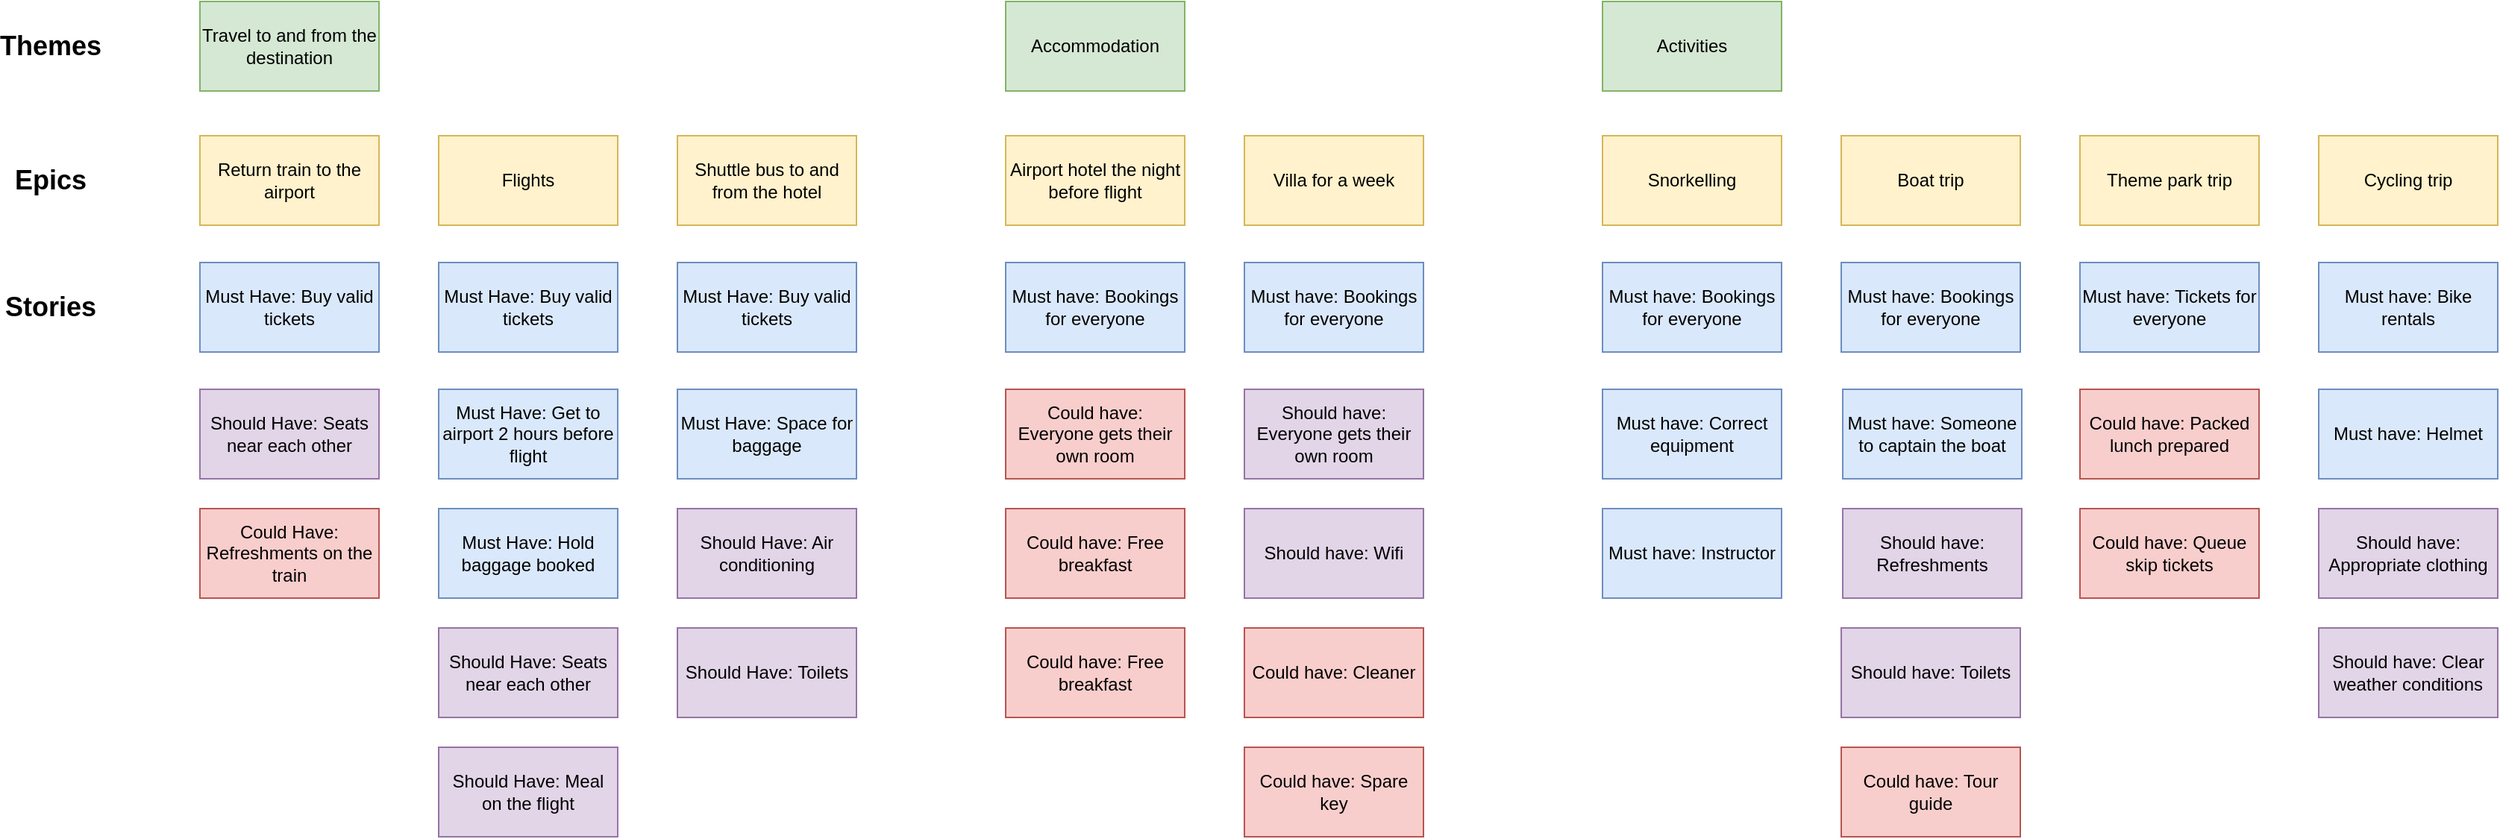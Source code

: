 <mxfile version="20.5.3" type="github">
  <diagram id="jdvD3QCwsG0guS_f39Rw" name="Page-1">
    <mxGraphModel dx="1609" dy="436" grid="1" gridSize="10" guides="1" tooltips="1" connect="1" arrows="1" fold="1" page="1" pageScale="1" pageWidth="827" pageHeight="1169" math="0" shadow="0">
      <root>
        <mxCell id="0" />
        <mxCell id="1" parent="0" />
        <mxCell id="llnS7eaoyS9hMUosrqZQ-1" value="Travel to and from the destination" style="rounded=0;whiteSpace=wrap;html=1;fillColor=#d5e8d4;strokeColor=#82b366;" vertex="1" parent="1">
          <mxGeometry x="80" y="80" width="120" height="60" as="geometry" />
        </mxCell>
        <mxCell id="llnS7eaoyS9hMUosrqZQ-2" value="Accommodation" style="rounded=0;whiteSpace=wrap;html=1;fillColor=#d5e8d4;strokeColor=#82b366;" vertex="1" parent="1">
          <mxGeometry x="620" y="80" width="120" height="60" as="geometry" />
        </mxCell>
        <mxCell id="llnS7eaoyS9hMUosrqZQ-3" value="Activities" style="rounded=0;whiteSpace=wrap;html=1;fillColor=#d5e8d4;strokeColor=#82b366;" vertex="1" parent="1">
          <mxGeometry x="1020" y="80" width="120" height="60" as="geometry" />
        </mxCell>
        <mxCell id="llnS7eaoyS9hMUosrqZQ-4" value="Themes" style="text;html=1;strokeColor=none;fillColor=none;align=center;verticalAlign=middle;whiteSpace=wrap;rounded=0;fontStyle=1;fontSize=18;" vertex="1" parent="1">
          <mxGeometry x="-50" y="95" width="60" height="30" as="geometry" />
        </mxCell>
        <mxCell id="llnS7eaoyS9hMUosrqZQ-5" value="&lt;font style=&quot;font-size: 12px;&quot;&gt;Return train to the airport&lt;/font&gt;" style="rounded=0;whiteSpace=wrap;html=1;fontSize=12;fillColor=#fff2cc;strokeColor=#d6b656;" vertex="1" parent="1">
          <mxGeometry x="80" y="170" width="120" height="60" as="geometry" />
        </mxCell>
        <mxCell id="llnS7eaoyS9hMUosrqZQ-6" value="Flights" style="rounded=0;whiteSpace=wrap;html=1;fontSize=12;fillColor=#fff2cc;strokeColor=#d6b656;" vertex="1" parent="1">
          <mxGeometry x="240" y="170" width="120" height="60" as="geometry" />
        </mxCell>
        <mxCell id="llnS7eaoyS9hMUosrqZQ-7" value="Airport hotel the night before flight" style="rounded=0;whiteSpace=wrap;html=1;fontSize=12;fillColor=#fff2cc;strokeColor=#d6b656;" vertex="1" parent="1">
          <mxGeometry x="620" y="170" width="120" height="60" as="geometry" />
        </mxCell>
        <mxCell id="llnS7eaoyS9hMUosrqZQ-8" value="Villa for a week" style="rounded=0;whiteSpace=wrap;html=1;fontSize=12;fillColor=#fff2cc;strokeColor=#d6b656;" vertex="1" parent="1">
          <mxGeometry x="780" y="170" width="120" height="60" as="geometry" />
        </mxCell>
        <mxCell id="llnS7eaoyS9hMUosrqZQ-9" value="Snorkelling" style="rounded=0;whiteSpace=wrap;html=1;fontSize=12;fillColor=#fff2cc;strokeColor=#d6b656;" vertex="1" parent="1">
          <mxGeometry x="1020" y="170" width="120" height="60" as="geometry" />
        </mxCell>
        <mxCell id="llnS7eaoyS9hMUosrqZQ-10" value="Boat trip" style="rounded=0;whiteSpace=wrap;html=1;fontSize=12;fillColor=#fff2cc;strokeColor=#d6b656;" vertex="1" parent="1">
          <mxGeometry x="1180" y="170" width="120" height="60" as="geometry" />
        </mxCell>
        <mxCell id="llnS7eaoyS9hMUosrqZQ-11" value="Theme park trip" style="rounded=0;whiteSpace=wrap;html=1;fontSize=12;fillColor=#fff2cc;strokeColor=#d6b656;" vertex="1" parent="1">
          <mxGeometry x="1340" y="170" width="120" height="60" as="geometry" />
        </mxCell>
        <mxCell id="llnS7eaoyS9hMUosrqZQ-12" value="Cycling trip" style="rounded=0;whiteSpace=wrap;html=1;fontSize=12;fillColor=#fff2cc;strokeColor=#d6b656;" vertex="1" parent="1">
          <mxGeometry x="1500" y="170" width="120" height="60" as="geometry" />
        </mxCell>
        <mxCell id="llnS7eaoyS9hMUosrqZQ-13" value="Epics" style="text;html=1;strokeColor=none;fillColor=none;align=center;verticalAlign=middle;whiteSpace=wrap;rounded=0;fontStyle=1;fontSize=18;" vertex="1" parent="1">
          <mxGeometry x="-50" y="185" width="60" height="30" as="geometry" />
        </mxCell>
        <mxCell id="llnS7eaoyS9hMUosrqZQ-14" value="Shuttle bus to and from the hotel" style="rounded=0;whiteSpace=wrap;html=1;fontSize=12;fillColor=#fff2cc;strokeColor=#d6b656;" vertex="1" parent="1">
          <mxGeometry x="400" y="170" width="120" height="60" as="geometry" />
        </mxCell>
        <mxCell id="llnS7eaoyS9hMUosrqZQ-15" value="Stories" style="text;html=1;strokeColor=none;fillColor=none;align=center;verticalAlign=middle;whiteSpace=wrap;rounded=0;fontStyle=1;fontSize=18;" vertex="1" parent="1">
          <mxGeometry x="-50" y="270" width="60" height="30" as="geometry" />
        </mxCell>
        <mxCell id="llnS7eaoyS9hMUosrqZQ-16" value="&lt;font style=&quot;font-size: 12px;&quot;&gt;Must Have: Buy valid tickets&lt;/font&gt;" style="rounded=0;whiteSpace=wrap;html=1;fontSize=12;fillColor=#dae8fc;strokeColor=#6c8ebf;" vertex="1" parent="1">
          <mxGeometry x="80" y="255" width="120" height="60" as="geometry" />
        </mxCell>
        <mxCell id="llnS7eaoyS9hMUosrqZQ-17" value="&lt;font style=&quot;font-size: 12px;&quot;&gt;Should Have: Seats near each other&lt;/font&gt;" style="rounded=0;whiteSpace=wrap;html=1;fontSize=12;fillColor=#e1d5e7;strokeColor=#9673a6;" vertex="1" parent="1">
          <mxGeometry x="80" y="340" width="120" height="60" as="geometry" />
        </mxCell>
        <mxCell id="llnS7eaoyS9hMUosrqZQ-18" value="&lt;font style=&quot;font-size: 12px;&quot;&gt;Could Have: Refreshments on the train&lt;/font&gt;" style="rounded=0;whiteSpace=wrap;html=1;fontSize=12;fillColor=#f8cecc;strokeColor=#b85450;" vertex="1" parent="1">
          <mxGeometry x="80" y="420" width="120" height="60" as="geometry" />
        </mxCell>
        <mxCell id="llnS7eaoyS9hMUosrqZQ-19" value="&lt;font style=&quot;font-size: 12px;&quot;&gt;Must Have: Buy valid tickets&lt;/font&gt;" style="rounded=0;whiteSpace=wrap;html=1;fontSize=12;fillColor=#dae8fc;strokeColor=#6c8ebf;" vertex="1" parent="1">
          <mxGeometry x="240" y="255" width="120" height="60" as="geometry" />
        </mxCell>
        <mxCell id="llnS7eaoyS9hMUosrqZQ-20" value="&lt;font style=&quot;font-size: 12px;&quot;&gt;Should Have: Seats near each other&lt;/font&gt;" style="rounded=0;whiteSpace=wrap;html=1;fontSize=12;fillColor=#e1d5e7;strokeColor=#9673a6;" vertex="1" parent="1">
          <mxGeometry x="240" y="500" width="120" height="60" as="geometry" />
        </mxCell>
        <mxCell id="llnS7eaoyS9hMUosrqZQ-21" value="&lt;font style=&quot;font-size: 12px;&quot;&gt;Must Have: Get to airport 2 hours before flight&lt;/font&gt;" style="rounded=0;whiteSpace=wrap;html=1;fontSize=12;fillColor=#dae8fc;strokeColor=#6c8ebf;" vertex="1" parent="1">
          <mxGeometry x="240" y="340" width="120" height="60" as="geometry" />
        </mxCell>
        <mxCell id="llnS7eaoyS9hMUosrqZQ-22" value="&lt;font style=&quot;font-size: 12px;&quot;&gt;Should Have: Meal on the flight&lt;/font&gt;" style="rounded=0;whiteSpace=wrap;html=1;fontSize=12;fillColor=#e1d5e7;strokeColor=#9673a6;" vertex="1" parent="1">
          <mxGeometry x="240" y="580" width="120" height="60" as="geometry" />
        </mxCell>
        <mxCell id="llnS7eaoyS9hMUosrqZQ-23" value="&lt;font style=&quot;font-size: 12px;&quot;&gt;Must Have: Hold baggage booked&lt;/font&gt;" style="rounded=0;whiteSpace=wrap;html=1;fontSize=12;fillColor=#dae8fc;strokeColor=#6c8ebf;" vertex="1" parent="1">
          <mxGeometry x="240" y="420" width="120" height="60" as="geometry" />
        </mxCell>
        <mxCell id="llnS7eaoyS9hMUosrqZQ-24" value="&lt;font style=&quot;font-size: 12px;&quot;&gt;Should Have: Air conditioning&lt;/font&gt;" style="rounded=0;whiteSpace=wrap;html=1;fontSize=12;fillColor=#e1d5e7;strokeColor=#9673a6;" vertex="1" parent="1">
          <mxGeometry x="400" y="420" width="120" height="60" as="geometry" />
        </mxCell>
        <mxCell id="llnS7eaoyS9hMUosrqZQ-25" value="&lt;font style=&quot;font-size: 12px;&quot;&gt;Must Have: Buy valid tickets&lt;/font&gt;" style="rounded=0;whiteSpace=wrap;html=1;fontSize=12;fillColor=#dae8fc;strokeColor=#6c8ebf;" vertex="1" parent="1">
          <mxGeometry x="400" y="255" width="120" height="60" as="geometry" />
        </mxCell>
        <mxCell id="llnS7eaoyS9hMUosrqZQ-26" value="&lt;font style=&quot;font-size: 12px;&quot;&gt;Should Have: Toilets&lt;/font&gt;" style="rounded=0;whiteSpace=wrap;html=1;fontSize=12;fillColor=#e1d5e7;strokeColor=#9673a6;" vertex="1" parent="1">
          <mxGeometry x="400" y="500" width="120" height="60" as="geometry" />
        </mxCell>
        <mxCell id="llnS7eaoyS9hMUosrqZQ-27" value="&lt;font style=&quot;font-size: 12px;&quot;&gt;Must Have: Space for baggage&lt;/font&gt;" style="rounded=0;whiteSpace=wrap;html=1;fontSize=12;fillColor=#dae8fc;strokeColor=#6c8ebf;" vertex="1" parent="1">
          <mxGeometry x="400" y="340" width="120" height="60" as="geometry" />
        </mxCell>
        <mxCell id="llnS7eaoyS9hMUosrqZQ-28" value="Must have: Bookings for everyone" style="rounded=0;whiteSpace=wrap;html=1;fontSize=12;fillColor=#dae8fc;strokeColor=#6c8ebf;" vertex="1" parent="1">
          <mxGeometry x="620" y="255" width="120" height="60" as="geometry" />
        </mxCell>
        <mxCell id="llnS7eaoyS9hMUosrqZQ-29" value="Could have: Everyone gets their own room" style="rounded=0;whiteSpace=wrap;html=1;fontSize=12;fillColor=#f8cecc;strokeColor=#b85450;" vertex="1" parent="1">
          <mxGeometry x="620" y="340" width="120" height="60" as="geometry" />
        </mxCell>
        <mxCell id="llnS7eaoyS9hMUosrqZQ-30" value="Could have: Free breakfast" style="rounded=0;whiteSpace=wrap;html=1;fontSize=12;fillColor=#f8cecc;strokeColor=#b85450;" vertex="1" parent="1">
          <mxGeometry x="620" y="420" width="120" height="60" as="geometry" />
        </mxCell>
        <mxCell id="llnS7eaoyS9hMUosrqZQ-31" value="Could have: Free breakfast" style="rounded=0;whiteSpace=wrap;html=1;fontSize=12;fillColor=#f8cecc;strokeColor=#b85450;" vertex="1" parent="1">
          <mxGeometry x="620" y="500" width="120" height="60" as="geometry" />
        </mxCell>
        <mxCell id="llnS7eaoyS9hMUosrqZQ-32" value="Must have: Bookings for everyone" style="rounded=0;whiteSpace=wrap;html=1;fontSize=12;fillColor=#dae8fc;strokeColor=#6c8ebf;" vertex="1" parent="1">
          <mxGeometry x="780" y="255" width="120" height="60" as="geometry" />
        </mxCell>
        <mxCell id="llnS7eaoyS9hMUosrqZQ-33" value="Should have: Everyone gets their own room" style="rounded=0;whiteSpace=wrap;html=1;fontSize=12;fillColor=#e1d5e7;strokeColor=#9673a6;" vertex="1" parent="1">
          <mxGeometry x="780" y="340" width="120" height="60" as="geometry" />
        </mxCell>
        <mxCell id="llnS7eaoyS9hMUosrqZQ-34" value="Should have: Wifi" style="rounded=0;whiteSpace=wrap;html=1;fontSize=12;fillColor=#e1d5e7;strokeColor=#9673a6;" vertex="1" parent="1">
          <mxGeometry x="780" y="420" width="120" height="60" as="geometry" />
        </mxCell>
        <mxCell id="llnS7eaoyS9hMUosrqZQ-35" value="Could have: Cleaner" style="rounded=0;whiteSpace=wrap;html=1;fontSize=12;fillColor=#f8cecc;strokeColor=#b85450;" vertex="1" parent="1">
          <mxGeometry x="780" y="500" width="120" height="60" as="geometry" />
        </mxCell>
        <mxCell id="llnS7eaoyS9hMUosrqZQ-36" value="Could have: Spare key" style="rounded=0;whiteSpace=wrap;html=1;fontSize=12;fillColor=#f8cecc;strokeColor=#b85450;" vertex="1" parent="1">
          <mxGeometry x="780" y="580" width="120" height="60" as="geometry" />
        </mxCell>
        <mxCell id="llnS7eaoyS9hMUosrqZQ-37" value="Must have: Bookings for everyone" style="rounded=0;whiteSpace=wrap;html=1;fontSize=12;fillColor=#dae8fc;strokeColor=#6c8ebf;" vertex="1" parent="1">
          <mxGeometry x="1020" y="255" width="120" height="60" as="geometry" />
        </mxCell>
        <mxCell id="llnS7eaoyS9hMUosrqZQ-38" value="Must have: Correct equipment" style="rounded=0;whiteSpace=wrap;html=1;fontSize=12;fillColor=#dae8fc;strokeColor=#6c8ebf;" vertex="1" parent="1">
          <mxGeometry x="1020" y="340" width="120" height="60" as="geometry" />
        </mxCell>
        <mxCell id="llnS7eaoyS9hMUosrqZQ-39" value="Must have: Instructor" style="rounded=0;whiteSpace=wrap;html=1;fontSize=12;fillColor=#dae8fc;strokeColor=#6c8ebf;" vertex="1" parent="1">
          <mxGeometry x="1020" y="420" width="120" height="60" as="geometry" />
        </mxCell>
        <mxCell id="llnS7eaoyS9hMUosrqZQ-40" value="Must have: Bookings for everyone" style="rounded=0;whiteSpace=wrap;html=1;fontSize=12;fillColor=#dae8fc;strokeColor=#6c8ebf;" vertex="1" parent="1">
          <mxGeometry x="1180" y="255" width="120" height="60" as="geometry" />
        </mxCell>
        <mxCell id="llnS7eaoyS9hMUosrqZQ-41" value="Must have: Someone to captain the boat" style="rounded=0;whiteSpace=wrap;html=1;fontSize=12;fillColor=#dae8fc;strokeColor=#6c8ebf;" vertex="1" parent="1">
          <mxGeometry x="1181" y="340" width="120" height="60" as="geometry" />
        </mxCell>
        <mxCell id="llnS7eaoyS9hMUosrqZQ-42" value="Should have: Refreshments" style="rounded=0;whiteSpace=wrap;html=1;fontSize=12;fillColor=#e1d5e7;strokeColor=#9673a6;" vertex="1" parent="1">
          <mxGeometry x="1181" y="420" width="120" height="60" as="geometry" />
        </mxCell>
        <mxCell id="llnS7eaoyS9hMUosrqZQ-43" value="Should have: Toilets" style="rounded=0;whiteSpace=wrap;html=1;fontSize=12;fillColor=#e1d5e7;strokeColor=#9673a6;" vertex="1" parent="1">
          <mxGeometry x="1180" y="500" width="120" height="60" as="geometry" />
        </mxCell>
        <mxCell id="llnS7eaoyS9hMUosrqZQ-44" value="Could have: Tour guide" style="rounded=0;whiteSpace=wrap;html=1;fontSize=12;fillColor=#f8cecc;strokeColor=#b85450;" vertex="1" parent="1">
          <mxGeometry x="1180" y="580" width="120" height="60" as="geometry" />
        </mxCell>
        <mxCell id="llnS7eaoyS9hMUosrqZQ-45" value="Must have: Tickets for everyone" style="rounded=0;whiteSpace=wrap;html=1;fontSize=12;fillColor=#dae8fc;strokeColor=#6c8ebf;" vertex="1" parent="1">
          <mxGeometry x="1340" y="255" width="120" height="60" as="geometry" />
        </mxCell>
        <mxCell id="llnS7eaoyS9hMUosrqZQ-46" value="Must have: Bike rentals" style="rounded=0;whiteSpace=wrap;html=1;fontSize=12;fillColor=#dae8fc;strokeColor=#6c8ebf;" vertex="1" parent="1">
          <mxGeometry x="1500" y="255" width="120" height="60" as="geometry" />
        </mxCell>
        <mxCell id="llnS7eaoyS9hMUosrqZQ-47" value="Could have: Packed lunch prepared" style="rounded=0;whiteSpace=wrap;html=1;fontSize=12;fillColor=#f8cecc;strokeColor=#b85450;" vertex="1" parent="1">
          <mxGeometry x="1340" y="340" width="120" height="60" as="geometry" />
        </mxCell>
        <mxCell id="llnS7eaoyS9hMUosrqZQ-48" value="Could have: Queue skip tickets" style="rounded=0;whiteSpace=wrap;html=1;fontSize=12;fillColor=#f8cecc;strokeColor=#b85450;" vertex="1" parent="1">
          <mxGeometry x="1340" y="420" width="120" height="60" as="geometry" />
        </mxCell>
        <mxCell id="llnS7eaoyS9hMUosrqZQ-49" value="Must have: Helmet" style="rounded=0;whiteSpace=wrap;html=1;fontSize=12;fillColor=#dae8fc;strokeColor=#6c8ebf;" vertex="1" parent="1">
          <mxGeometry x="1500" y="340" width="120" height="60" as="geometry" />
        </mxCell>
        <mxCell id="llnS7eaoyS9hMUosrqZQ-50" value="Should have: Appropriate clothing" style="rounded=0;whiteSpace=wrap;html=1;fontSize=12;fillColor=#e1d5e7;strokeColor=#9673a6;" vertex="1" parent="1">
          <mxGeometry x="1500" y="420" width="120" height="60" as="geometry" />
        </mxCell>
        <mxCell id="llnS7eaoyS9hMUosrqZQ-51" value="Should have: Clear weather conditions" style="rounded=0;whiteSpace=wrap;html=1;fontSize=12;fillColor=#e1d5e7;strokeColor=#9673a6;" vertex="1" parent="1">
          <mxGeometry x="1500" y="500" width="120" height="60" as="geometry" />
        </mxCell>
      </root>
    </mxGraphModel>
  </diagram>
</mxfile>
